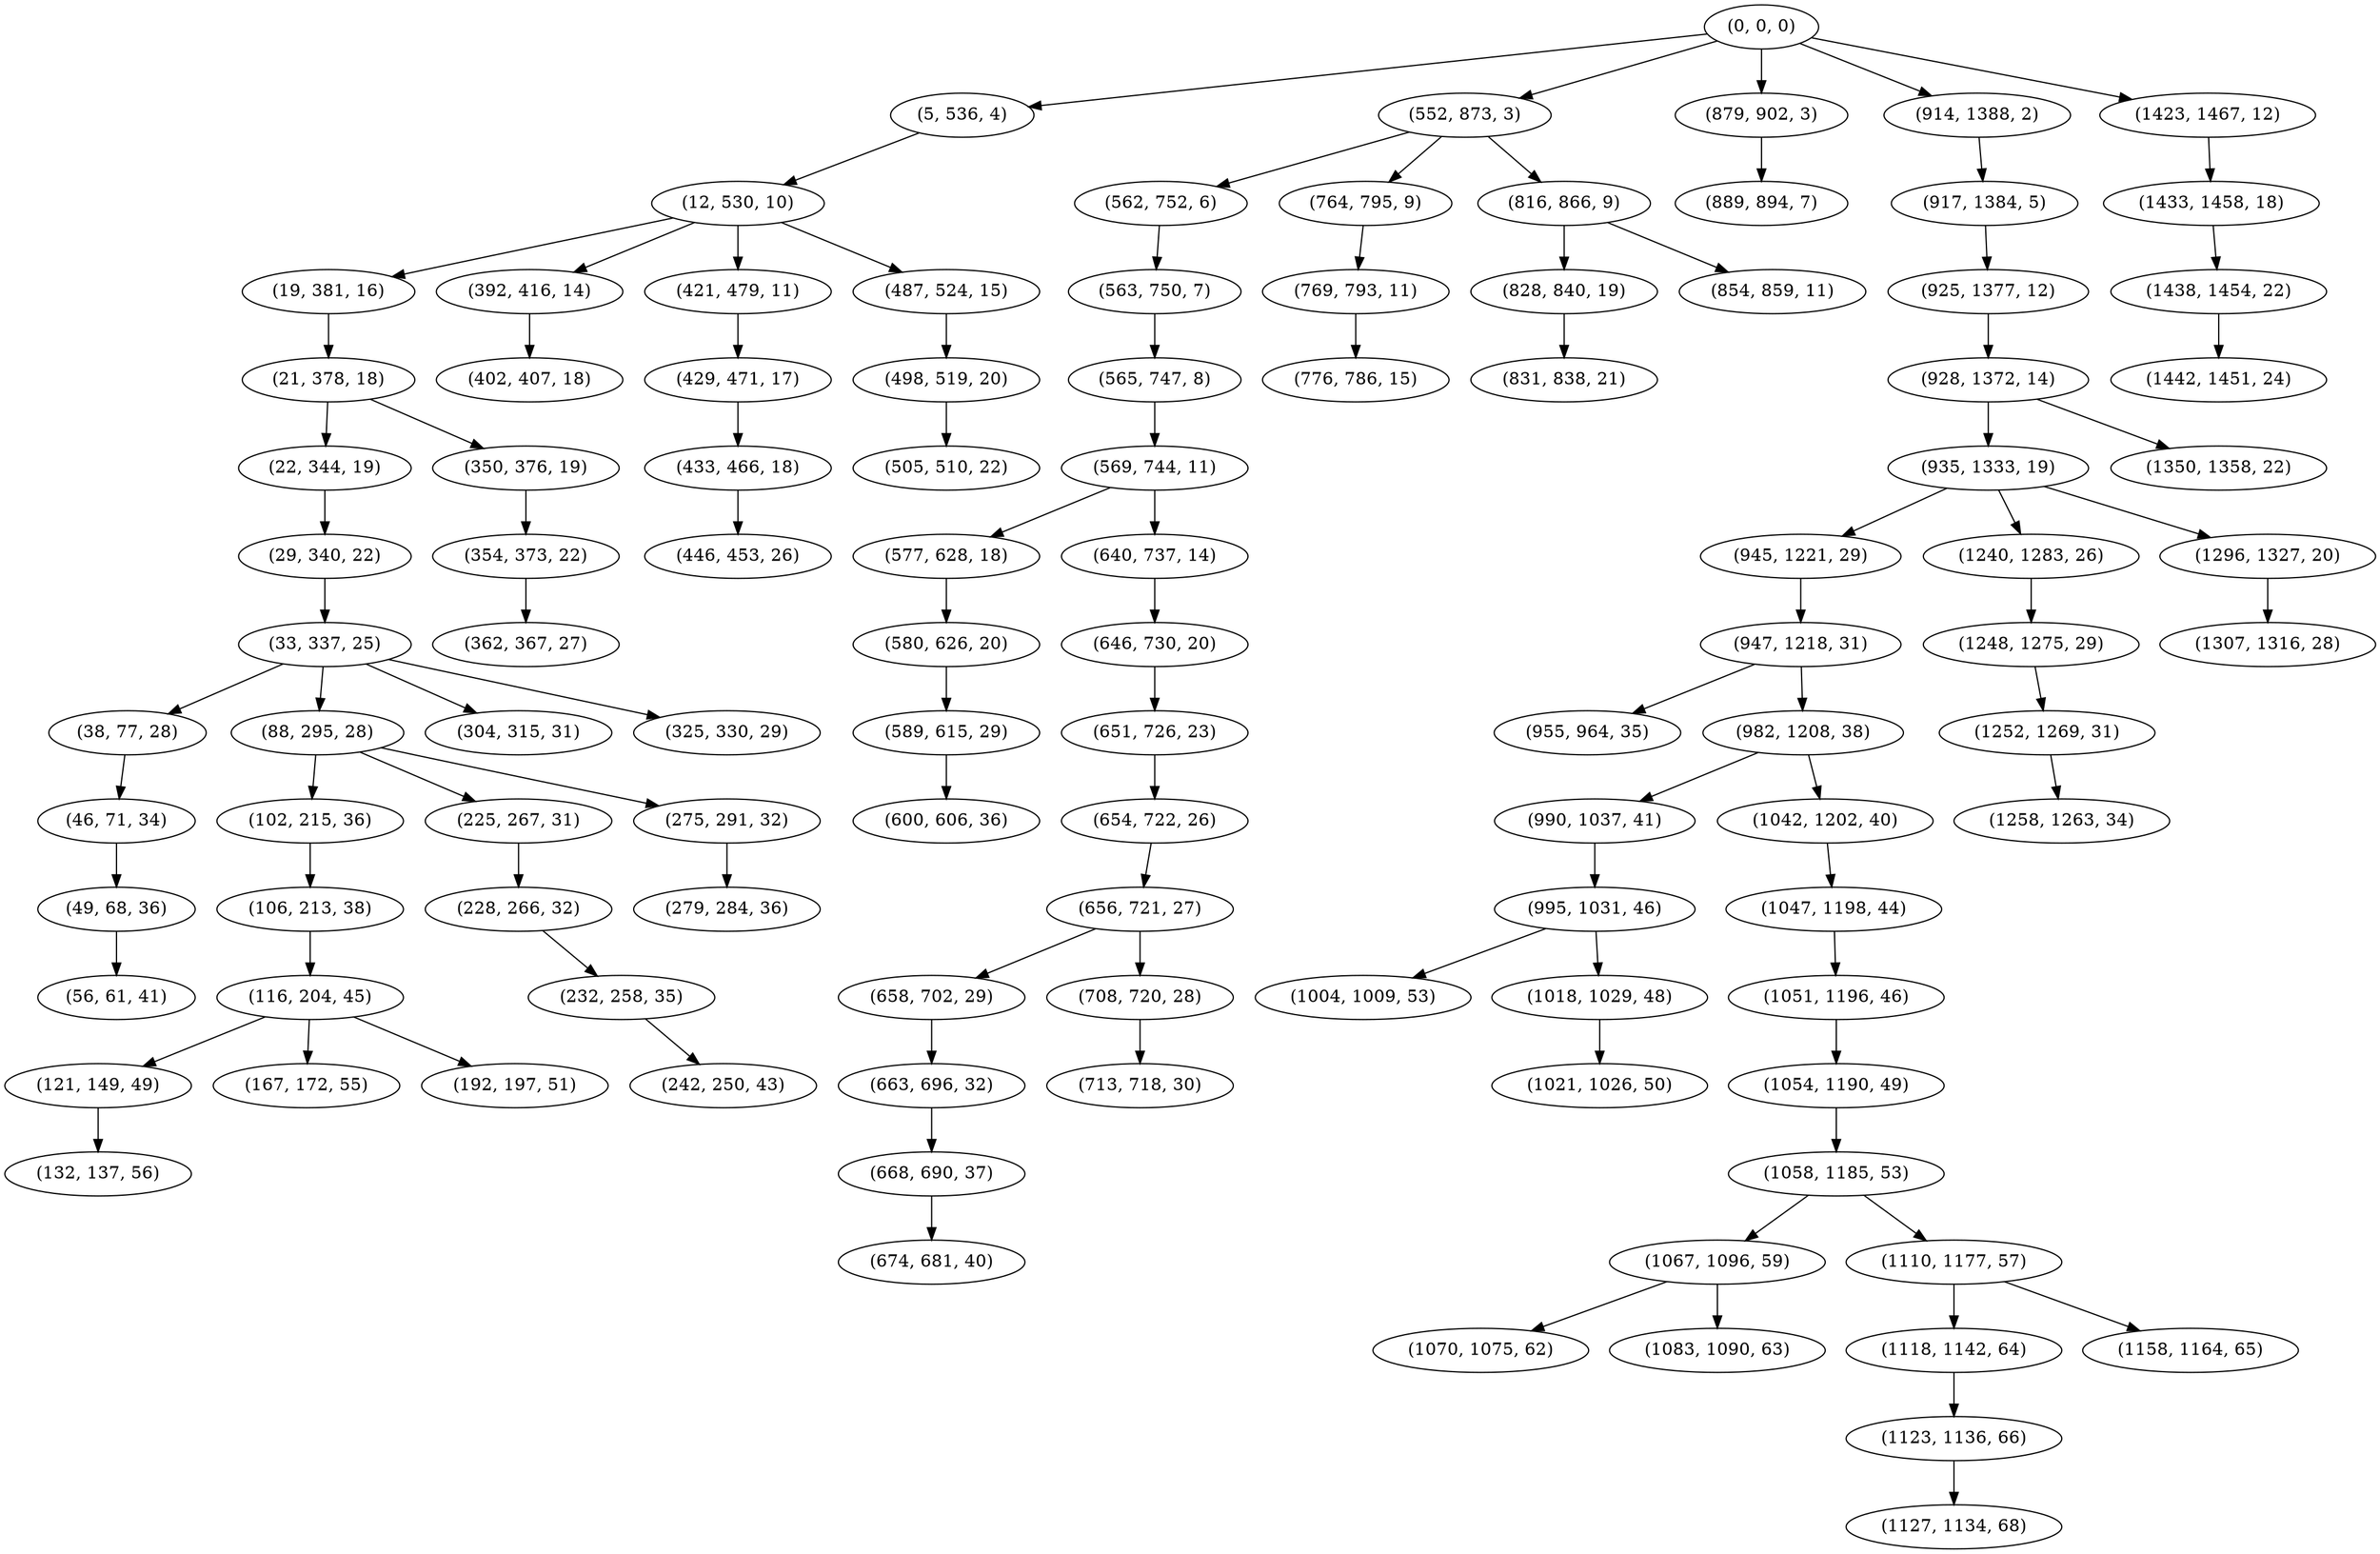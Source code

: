 digraph tree {
    "(0, 0, 0)";
    "(5, 536, 4)";
    "(12, 530, 10)";
    "(19, 381, 16)";
    "(21, 378, 18)";
    "(22, 344, 19)";
    "(29, 340, 22)";
    "(33, 337, 25)";
    "(38, 77, 28)";
    "(46, 71, 34)";
    "(49, 68, 36)";
    "(56, 61, 41)";
    "(88, 295, 28)";
    "(102, 215, 36)";
    "(106, 213, 38)";
    "(116, 204, 45)";
    "(121, 149, 49)";
    "(132, 137, 56)";
    "(167, 172, 55)";
    "(192, 197, 51)";
    "(225, 267, 31)";
    "(228, 266, 32)";
    "(232, 258, 35)";
    "(242, 250, 43)";
    "(275, 291, 32)";
    "(279, 284, 36)";
    "(304, 315, 31)";
    "(325, 330, 29)";
    "(350, 376, 19)";
    "(354, 373, 22)";
    "(362, 367, 27)";
    "(392, 416, 14)";
    "(402, 407, 18)";
    "(421, 479, 11)";
    "(429, 471, 17)";
    "(433, 466, 18)";
    "(446, 453, 26)";
    "(487, 524, 15)";
    "(498, 519, 20)";
    "(505, 510, 22)";
    "(552, 873, 3)";
    "(562, 752, 6)";
    "(563, 750, 7)";
    "(565, 747, 8)";
    "(569, 744, 11)";
    "(577, 628, 18)";
    "(580, 626, 20)";
    "(589, 615, 29)";
    "(600, 606, 36)";
    "(640, 737, 14)";
    "(646, 730, 20)";
    "(651, 726, 23)";
    "(654, 722, 26)";
    "(656, 721, 27)";
    "(658, 702, 29)";
    "(663, 696, 32)";
    "(668, 690, 37)";
    "(674, 681, 40)";
    "(708, 720, 28)";
    "(713, 718, 30)";
    "(764, 795, 9)";
    "(769, 793, 11)";
    "(776, 786, 15)";
    "(816, 866, 9)";
    "(828, 840, 19)";
    "(831, 838, 21)";
    "(854, 859, 11)";
    "(879, 902, 3)";
    "(889, 894, 7)";
    "(914, 1388, 2)";
    "(917, 1384, 5)";
    "(925, 1377, 12)";
    "(928, 1372, 14)";
    "(935, 1333, 19)";
    "(945, 1221, 29)";
    "(947, 1218, 31)";
    "(955, 964, 35)";
    "(982, 1208, 38)";
    "(990, 1037, 41)";
    "(995, 1031, 46)";
    "(1004, 1009, 53)";
    "(1018, 1029, 48)";
    "(1021, 1026, 50)";
    "(1042, 1202, 40)";
    "(1047, 1198, 44)";
    "(1051, 1196, 46)";
    "(1054, 1190, 49)";
    "(1058, 1185, 53)";
    "(1067, 1096, 59)";
    "(1070, 1075, 62)";
    "(1083, 1090, 63)";
    "(1110, 1177, 57)";
    "(1118, 1142, 64)";
    "(1123, 1136, 66)";
    "(1127, 1134, 68)";
    "(1158, 1164, 65)";
    "(1240, 1283, 26)";
    "(1248, 1275, 29)";
    "(1252, 1269, 31)";
    "(1258, 1263, 34)";
    "(1296, 1327, 20)";
    "(1307, 1316, 28)";
    "(1350, 1358, 22)";
    "(1423, 1467, 12)";
    "(1433, 1458, 18)";
    "(1438, 1454, 22)";
    "(1442, 1451, 24)";
    "(0, 0, 0)" -> "(5, 536, 4)";
    "(0, 0, 0)" -> "(552, 873, 3)";
    "(0, 0, 0)" -> "(879, 902, 3)";
    "(0, 0, 0)" -> "(914, 1388, 2)";
    "(0, 0, 0)" -> "(1423, 1467, 12)";
    "(5, 536, 4)" -> "(12, 530, 10)";
    "(12, 530, 10)" -> "(19, 381, 16)";
    "(12, 530, 10)" -> "(392, 416, 14)";
    "(12, 530, 10)" -> "(421, 479, 11)";
    "(12, 530, 10)" -> "(487, 524, 15)";
    "(19, 381, 16)" -> "(21, 378, 18)";
    "(21, 378, 18)" -> "(22, 344, 19)";
    "(21, 378, 18)" -> "(350, 376, 19)";
    "(22, 344, 19)" -> "(29, 340, 22)";
    "(29, 340, 22)" -> "(33, 337, 25)";
    "(33, 337, 25)" -> "(38, 77, 28)";
    "(33, 337, 25)" -> "(88, 295, 28)";
    "(33, 337, 25)" -> "(304, 315, 31)";
    "(33, 337, 25)" -> "(325, 330, 29)";
    "(38, 77, 28)" -> "(46, 71, 34)";
    "(46, 71, 34)" -> "(49, 68, 36)";
    "(49, 68, 36)" -> "(56, 61, 41)";
    "(88, 295, 28)" -> "(102, 215, 36)";
    "(88, 295, 28)" -> "(225, 267, 31)";
    "(88, 295, 28)" -> "(275, 291, 32)";
    "(102, 215, 36)" -> "(106, 213, 38)";
    "(106, 213, 38)" -> "(116, 204, 45)";
    "(116, 204, 45)" -> "(121, 149, 49)";
    "(116, 204, 45)" -> "(167, 172, 55)";
    "(116, 204, 45)" -> "(192, 197, 51)";
    "(121, 149, 49)" -> "(132, 137, 56)";
    "(225, 267, 31)" -> "(228, 266, 32)";
    "(228, 266, 32)" -> "(232, 258, 35)";
    "(232, 258, 35)" -> "(242, 250, 43)";
    "(275, 291, 32)" -> "(279, 284, 36)";
    "(350, 376, 19)" -> "(354, 373, 22)";
    "(354, 373, 22)" -> "(362, 367, 27)";
    "(392, 416, 14)" -> "(402, 407, 18)";
    "(421, 479, 11)" -> "(429, 471, 17)";
    "(429, 471, 17)" -> "(433, 466, 18)";
    "(433, 466, 18)" -> "(446, 453, 26)";
    "(487, 524, 15)" -> "(498, 519, 20)";
    "(498, 519, 20)" -> "(505, 510, 22)";
    "(552, 873, 3)" -> "(562, 752, 6)";
    "(552, 873, 3)" -> "(764, 795, 9)";
    "(552, 873, 3)" -> "(816, 866, 9)";
    "(562, 752, 6)" -> "(563, 750, 7)";
    "(563, 750, 7)" -> "(565, 747, 8)";
    "(565, 747, 8)" -> "(569, 744, 11)";
    "(569, 744, 11)" -> "(577, 628, 18)";
    "(569, 744, 11)" -> "(640, 737, 14)";
    "(577, 628, 18)" -> "(580, 626, 20)";
    "(580, 626, 20)" -> "(589, 615, 29)";
    "(589, 615, 29)" -> "(600, 606, 36)";
    "(640, 737, 14)" -> "(646, 730, 20)";
    "(646, 730, 20)" -> "(651, 726, 23)";
    "(651, 726, 23)" -> "(654, 722, 26)";
    "(654, 722, 26)" -> "(656, 721, 27)";
    "(656, 721, 27)" -> "(658, 702, 29)";
    "(656, 721, 27)" -> "(708, 720, 28)";
    "(658, 702, 29)" -> "(663, 696, 32)";
    "(663, 696, 32)" -> "(668, 690, 37)";
    "(668, 690, 37)" -> "(674, 681, 40)";
    "(708, 720, 28)" -> "(713, 718, 30)";
    "(764, 795, 9)" -> "(769, 793, 11)";
    "(769, 793, 11)" -> "(776, 786, 15)";
    "(816, 866, 9)" -> "(828, 840, 19)";
    "(816, 866, 9)" -> "(854, 859, 11)";
    "(828, 840, 19)" -> "(831, 838, 21)";
    "(879, 902, 3)" -> "(889, 894, 7)";
    "(914, 1388, 2)" -> "(917, 1384, 5)";
    "(917, 1384, 5)" -> "(925, 1377, 12)";
    "(925, 1377, 12)" -> "(928, 1372, 14)";
    "(928, 1372, 14)" -> "(935, 1333, 19)";
    "(928, 1372, 14)" -> "(1350, 1358, 22)";
    "(935, 1333, 19)" -> "(945, 1221, 29)";
    "(935, 1333, 19)" -> "(1240, 1283, 26)";
    "(935, 1333, 19)" -> "(1296, 1327, 20)";
    "(945, 1221, 29)" -> "(947, 1218, 31)";
    "(947, 1218, 31)" -> "(955, 964, 35)";
    "(947, 1218, 31)" -> "(982, 1208, 38)";
    "(982, 1208, 38)" -> "(990, 1037, 41)";
    "(982, 1208, 38)" -> "(1042, 1202, 40)";
    "(990, 1037, 41)" -> "(995, 1031, 46)";
    "(995, 1031, 46)" -> "(1004, 1009, 53)";
    "(995, 1031, 46)" -> "(1018, 1029, 48)";
    "(1018, 1029, 48)" -> "(1021, 1026, 50)";
    "(1042, 1202, 40)" -> "(1047, 1198, 44)";
    "(1047, 1198, 44)" -> "(1051, 1196, 46)";
    "(1051, 1196, 46)" -> "(1054, 1190, 49)";
    "(1054, 1190, 49)" -> "(1058, 1185, 53)";
    "(1058, 1185, 53)" -> "(1067, 1096, 59)";
    "(1058, 1185, 53)" -> "(1110, 1177, 57)";
    "(1067, 1096, 59)" -> "(1070, 1075, 62)";
    "(1067, 1096, 59)" -> "(1083, 1090, 63)";
    "(1110, 1177, 57)" -> "(1118, 1142, 64)";
    "(1110, 1177, 57)" -> "(1158, 1164, 65)";
    "(1118, 1142, 64)" -> "(1123, 1136, 66)";
    "(1123, 1136, 66)" -> "(1127, 1134, 68)";
    "(1240, 1283, 26)" -> "(1248, 1275, 29)";
    "(1248, 1275, 29)" -> "(1252, 1269, 31)";
    "(1252, 1269, 31)" -> "(1258, 1263, 34)";
    "(1296, 1327, 20)" -> "(1307, 1316, 28)";
    "(1423, 1467, 12)" -> "(1433, 1458, 18)";
    "(1433, 1458, 18)" -> "(1438, 1454, 22)";
    "(1438, 1454, 22)" -> "(1442, 1451, 24)";
}
